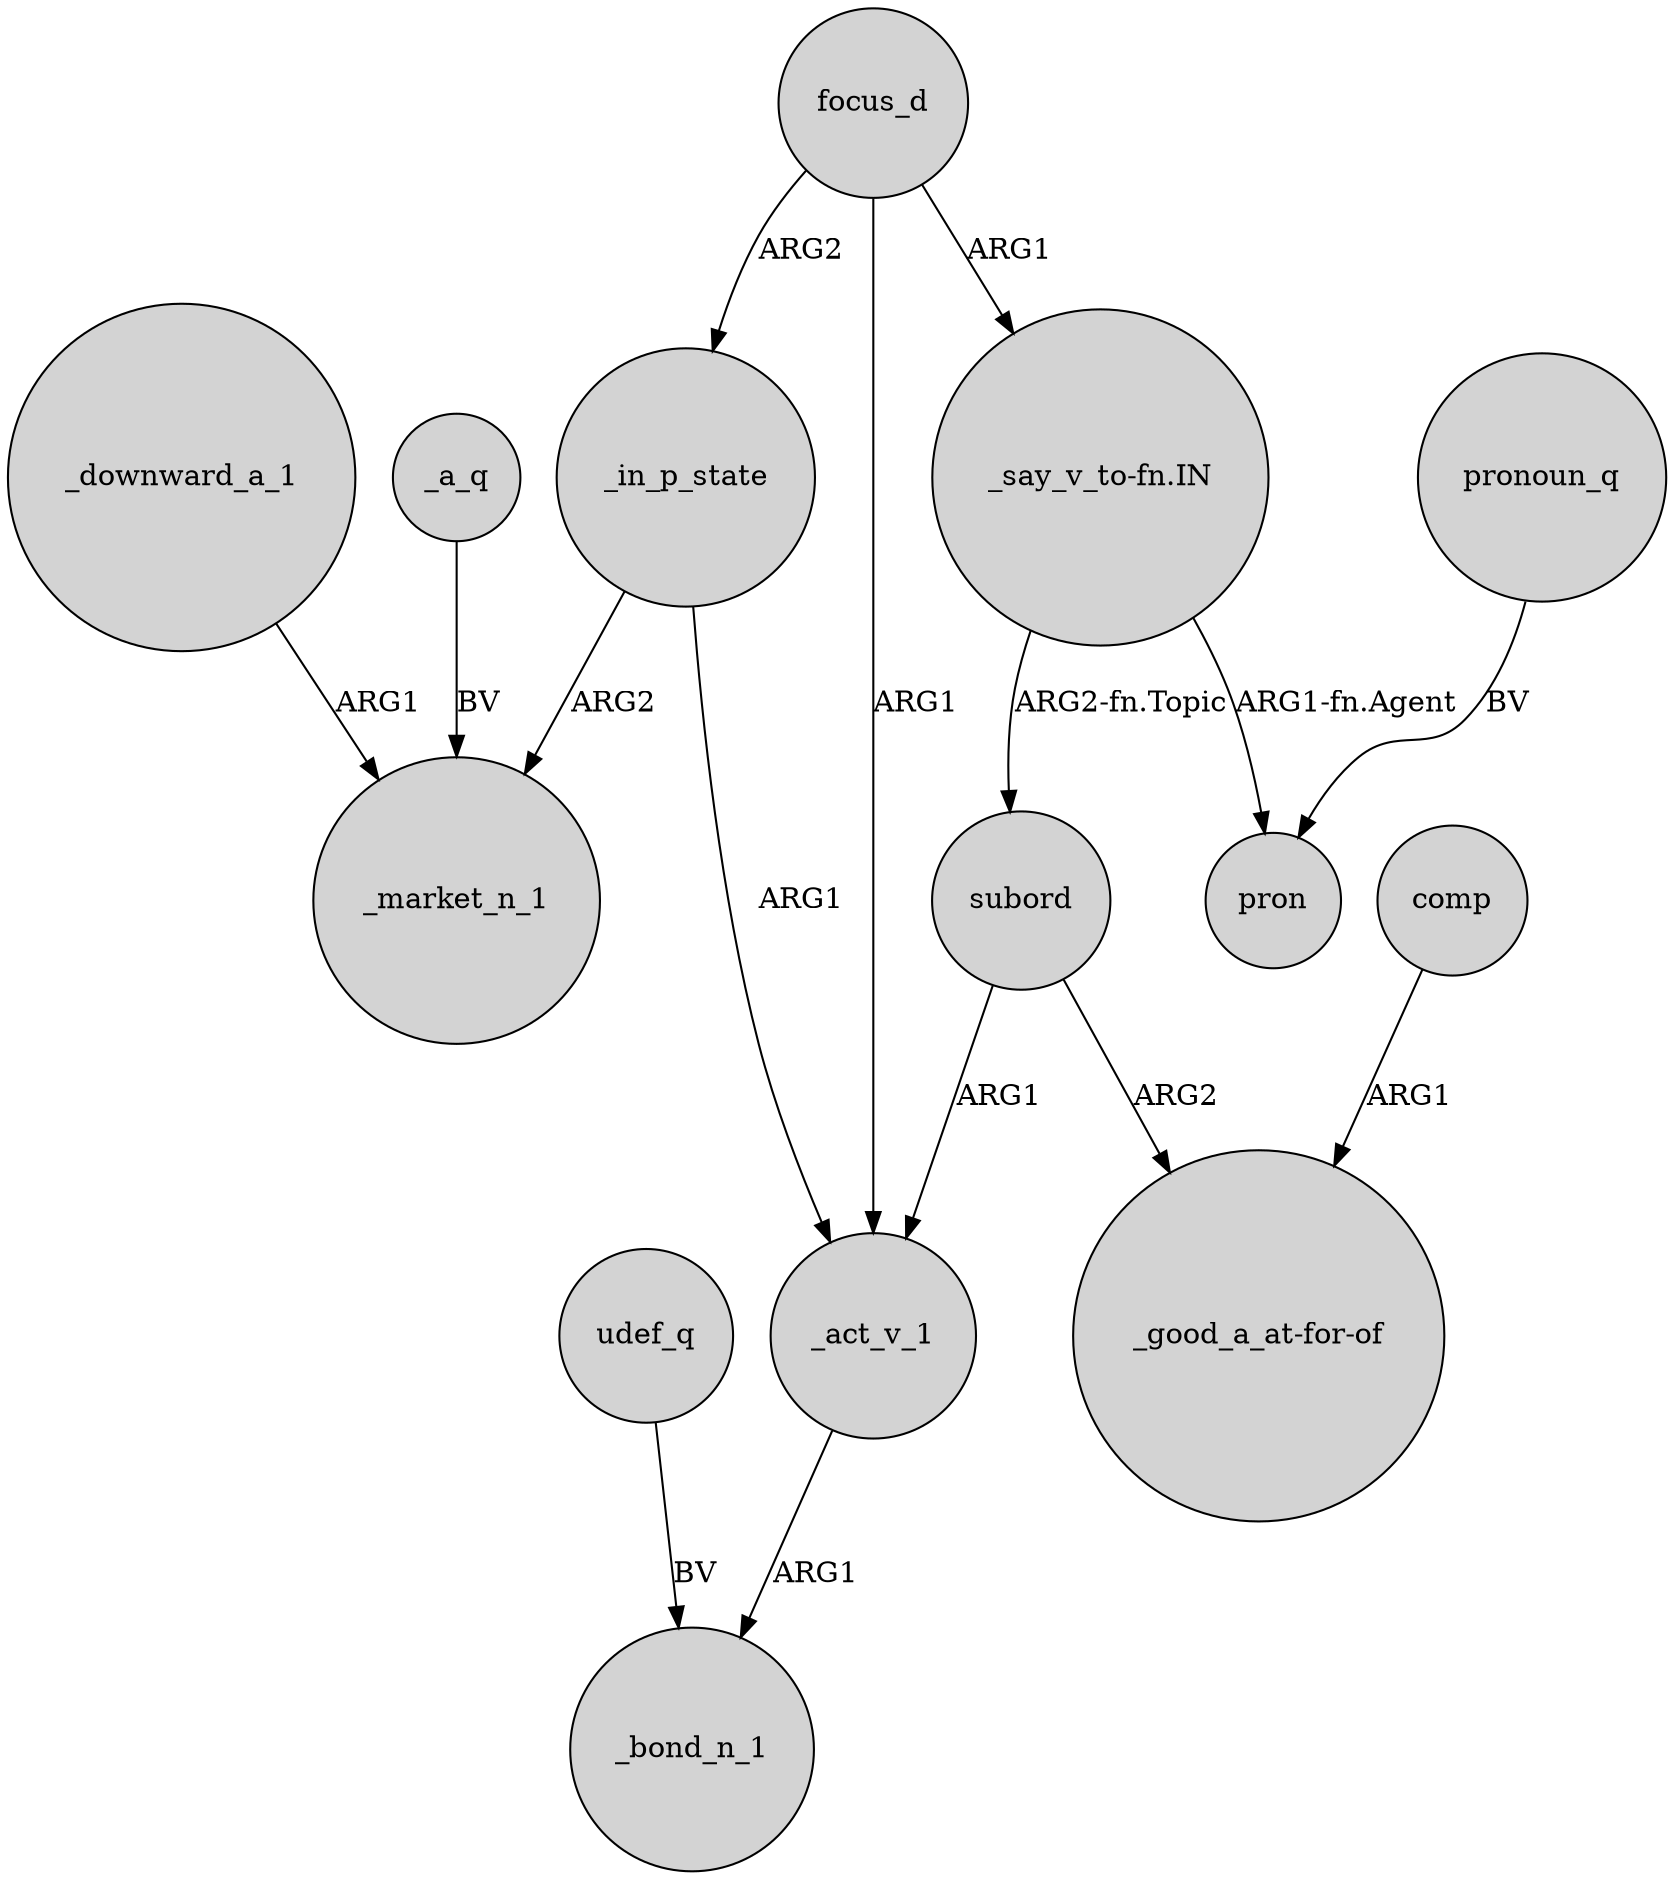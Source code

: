 digraph {
	node [shape=circle style=filled]
	udef_q -> _bond_n_1 [label=BV]
	_in_p_state -> _act_v_1 [label=ARG1]
	_in_p_state -> _market_n_1 [label=ARG2]
	focus_d -> _act_v_1 [label=ARG1]
	_act_v_1 -> _bond_n_1 [label=ARG1]
	subord -> _act_v_1 [label=ARG1]
	"_say_v_to-fn.IN" -> subord [label="ARG2-fn.Topic"]
	_downward_a_1 -> _market_n_1 [label=ARG1]
	subord -> "_good_a_at-for-of" [label=ARG2]
	comp -> "_good_a_at-for-of" [label=ARG1]
	_a_q -> _market_n_1 [label=BV]
	focus_d -> "_say_v_to-fn.IN" [label=ARG1]
	focus_d -> _in_p_state [label=ARG2]
	"_say_v_to-fn.IN" -> pron [label="ARG1-fn.Agent"]
	pronoun_q -> pron [label=BV]
}

